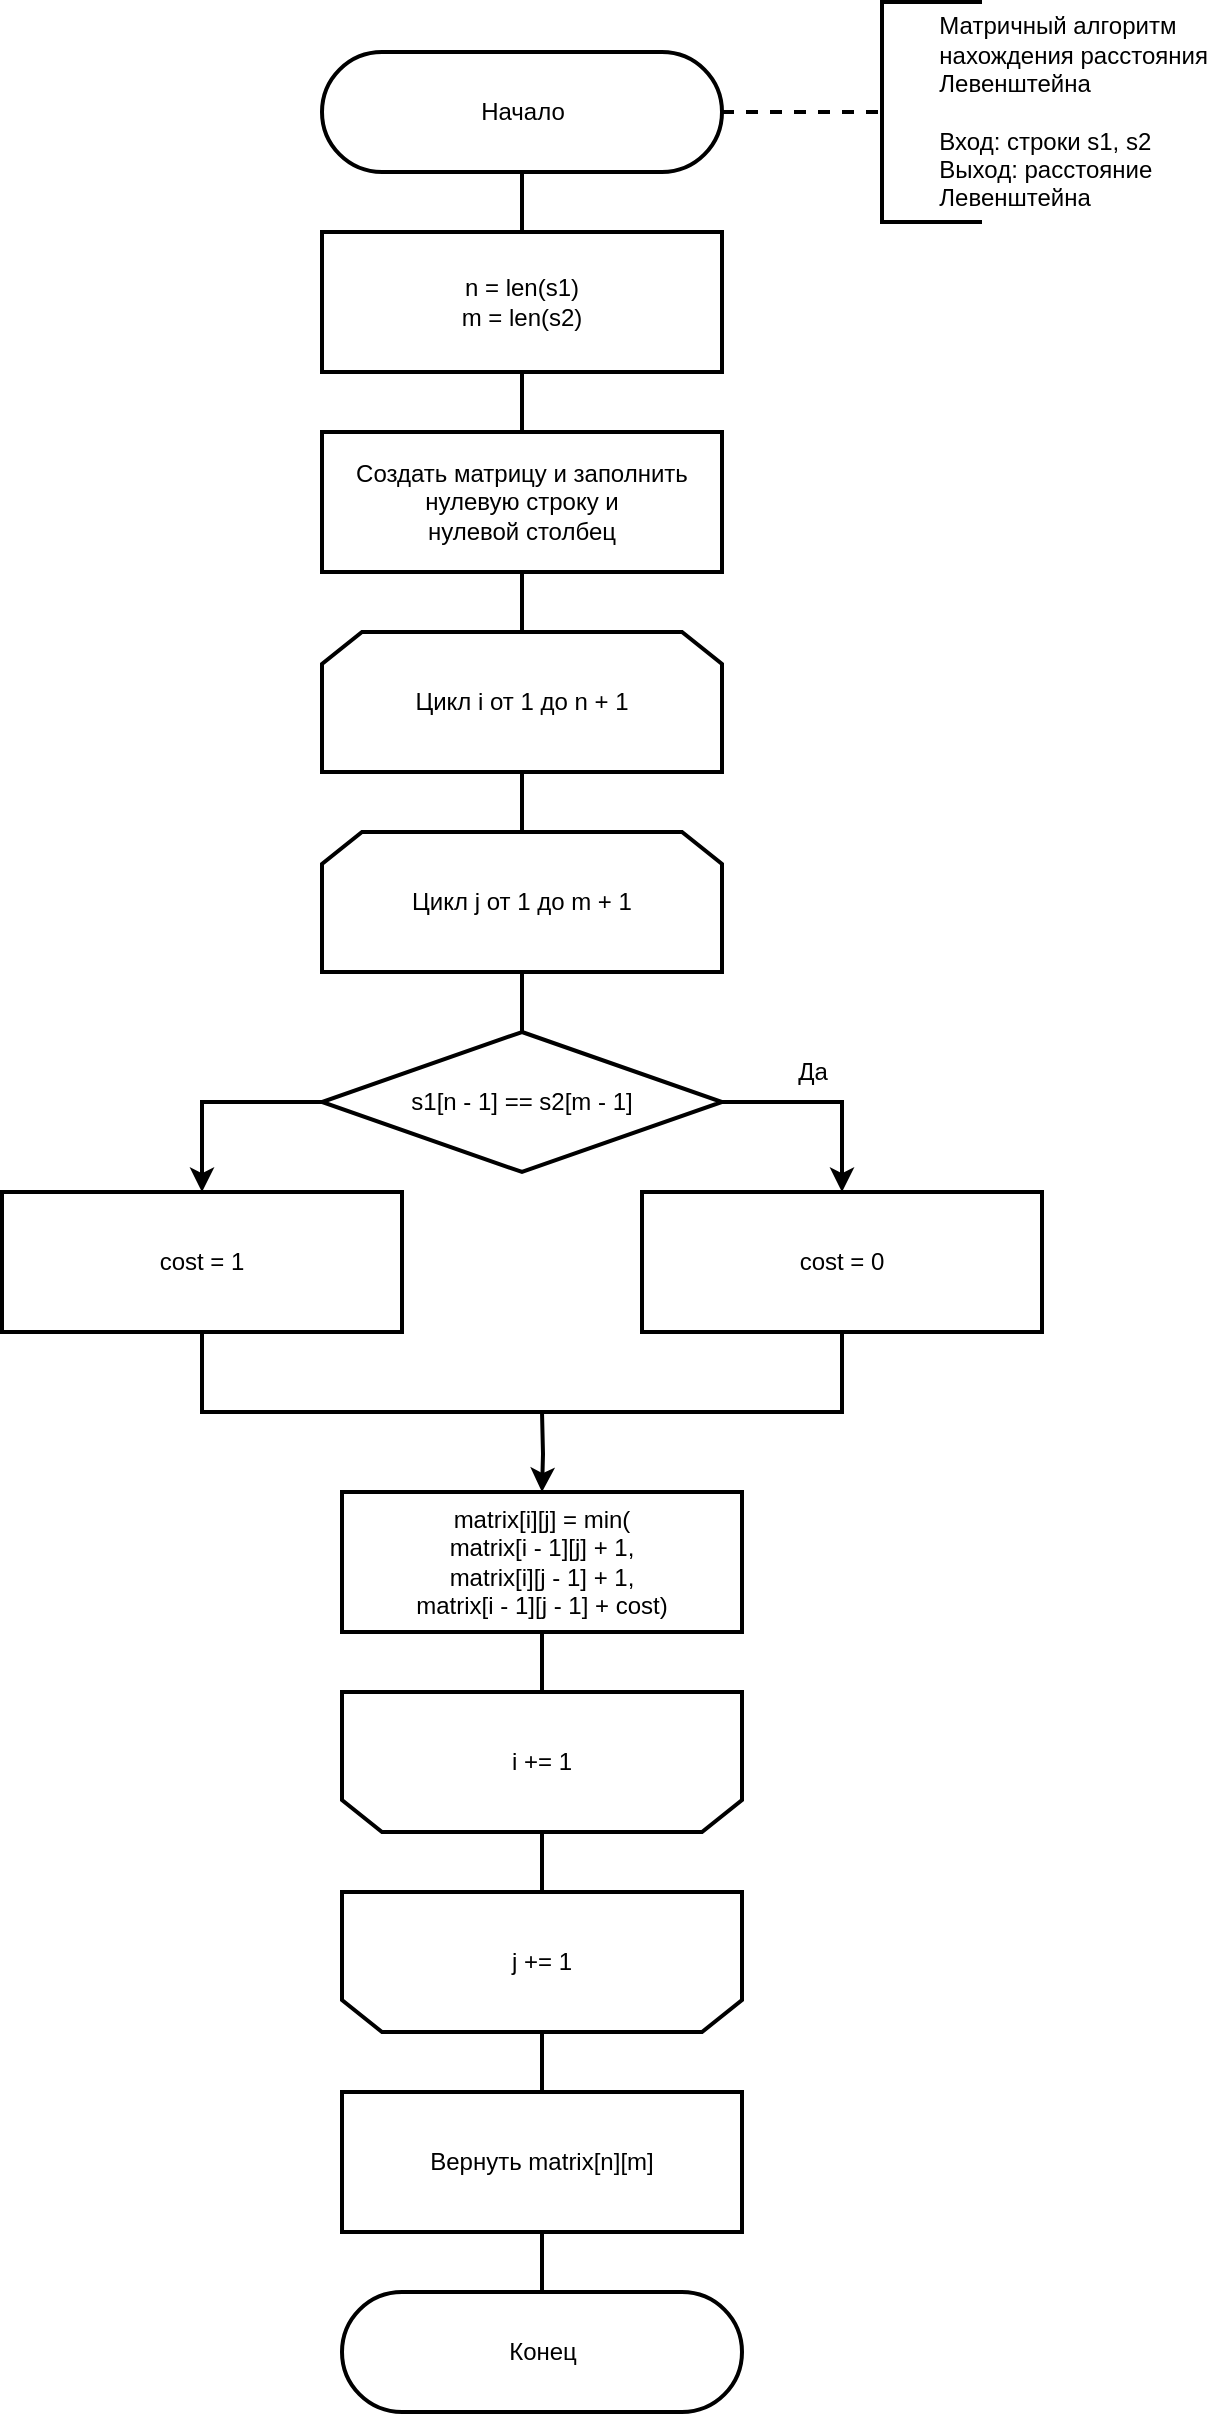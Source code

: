 <mxfile>
    <diagram id="yJx5fy6iY5mjUpyCuJ42" name="Page-1">
        <mxGraphModel dx="918" dy="555" grid="1" gridSize="10" guides="1" tooltips="1" connect="1" arrows="1" fold="1" page="1" pageScale="1" pageWidth="1169" pageHeight="1654" math="0" shadow="0">
            <root>
                <mxCell id="0"/>
                <mxCell id="1" parent="0"/>
                <mxCell id="2" style="edgeStyle=orthogonalEdgeStyle;rounded=0;orthogonalLoop=1;jettySize=auto;html=1;entryX=0;entryY=0.5;entryDx=0;entryDy=0;entryPerimeter=0;endArrow=none;endFill=0;strokeWidth=2;dashed=1;exitX=1;exitY=0.5;exitDx=0;exitDy=0;exitPerimeter=0;" parent="1" source="4" target="6" edge="1">
                    <mxGeometry relative="1" as="geometry">
                        <mxPoint x="690" y="305" as="sourcePoint"/>
                        <Array as="points">
                            <mxPoint x="660" y="235"/>
                            <mxPoint x="660" y="235"/>
                        </Array>
                    </mxGeometry>
                </mxCell>
                <mxCell id="3" style="edgeStyle=orthogonalEdgeStyle;rounded=0;orthogonalLoop=1;jettySize=auto;html=1;exitX=0.5;exitY=0.5;exitDx=0;exitDy=30;exitPerimeter=0;entryX=0.5;entryY=0;entryDx=0;entryDy=0;endArrow=none;endFill=0;strokeWidth=2;" parent="1" source="4" target="20" edge="1">
                    <mxGeometry relative="1" as="geometry"/>
                </mxCell>
                <mxCell id="4" value="&lt;font style=&quot;font-size: 12px&quot;&gt;Начало&lt;/font&gt;" style="html=1;dashed=0;whitespace=wrap;shape=mxgraph.dfd.start;strokeWidth=2;" parent="1" vertex="1">
                    <mxGeometry x="440" y="205" width="200" height="60" as="geometry"/>
                </mxCell>
                <mxCell id="5" style="edgeStyle=orthogonalEdgeStyle;rounded=0;orthogonalLoop=1;jettySize=auto;html=1;exitX=0.5;exitY=1;exitDx=0;exitDy=0;" parent="1" edge="1">
                    <mxGeometry relative="1" as="geometry">
                        <mxPoint x="490" y="355" as="sourcePoint"/>
                        <mxPoint x="490" y="355" as="targetPoint"/>
                    </mxGeometry>
                </mxCell>
                <mxCell id="6" value="&lt;div&gt;&lt;span style=&quot;white-space: pre&quot;&gt;&#9;&lt;/span&gt;Матричный алгоритм&lt;/div&gt;&lt;div&gt;&lt;span style=&quot;white-space: pre&quot;&gt;&#9;&lt;/span&gt;нахождения расстояния&lt;/div&gt;&lt;div&gt;&lt;span style=&quot;white-space: pre&quot;&gt;&#9;&lt;/span&gt;Левенштейна&lt;/div&gt;&lt;div&gt;&lt;span&gt;&lt;br&gt;&lt;/span&gt;&lt;/div&gt;&lt;span style=&quot;white-space: pre&quot;&gt;&#9;&lt;/span&gt;Вход: строки s1, s2&lt;br&gt;&lt;span style=&quot;white-space: pre&quot;&gt;&#9;&lt;/span&gt;Выход: расстояние &lt;br&gt;&lt;span style=&quot;white-space: pre&quot;&gt;&#9;&lt;/span&gt;Левенштейна" style="strokeWidth=2;html=1;shape=mxgraph.flowchart.annotation_1;align=left;pointerEvents=1;" parent="1" vertex="1">
                    <mxGeometry x="720" y="180" width="50" height="110" as="geometry"/>
                </mxCell>
                <mxCell id="7" style="edgeStyle=orthogonalEdgeStyle;rounded=0;orthogonalLoop=1;jettySize=auto;html=1;exitX=0;exitY=0.5;exitDx=0;exitDy=0;entryX=0.5;entryY=0;entryDx=0;entryDy=0;endArrow=classic;endFill=1;strokeWidth=2;" parent="1" source="9" target="18" edge="1">
                    <mxGeometry relative="1" as="geometry"/>
                </mxCell>
                <mxCell id="8" style="edgeStyle=orthogonalEdgeStyle;rounded=0;orthogonalLoop=1;jettySize=auto;html=1;exitX=1;exitY=0.5;exitDx=0;exitDy=0;entryX=0.5;entryY=0;entryDx=0;entryDy=0;endArrow=classic;endFill=1;strokeWidth=2;" parent="1" source="9" target="16" edge="1">
                    <mxGeometry relative="1" as="geometry"/>
                </mxCell>
                <mxCell id="9" value="&lt;font style=&quot;font-size: 12px&quot;&gt;s1[n - 1] == s2[m - 1]&lt;/font&gt;" style="rhombus;whiteSpace=wrap;html=1;strokeWidth=2;" parent="1" vertex="1">
                    <mxGeometry x="440" y="695" width="200" height="70" as="geometry"/>
                </mxCell>
                <mxCell id="37" style="edgeStyle=orthogonalEdgeStyle;rounded=0;orthogonalLoop=1;jettySize=auto;html=1;endArrow=classic;endFill=1;strokeWidth=2;entryX=0.5;entryY=0;entryDx=0;entryDy=0;" parent="1" target="15" edge="1">
                    <mxGeometry relative="1" as="geometry">
                        <mxPoint x="550" y="885" as="sourcePoint"/>
                    </mxGeometry>
                </mxCell>
                <mxCell id="38" style="edgeStyle=orthogonalEdgeStyle;rounded=0;orthogonalLoop=1;jettySize=auto;html=1;exitX=0.5;exitY=1;exitDx=0;exitDy=0;entryX=0.5;entryY=1;entryDx=0;entryDy=0;endArrow=none;endFill=0;strokeWidth=2;" parent="1" source="15" target="35" edge="1">
                    <mxGeometry relative="1" as="geometry"/>
                </mxCell>
                <mxCell id="15" value="&lt;font style=&quot;font-size: 12px&quot;&gt;matrix[i][j] = min(&lt;br&gt;matrix[i - 1][j] + 1,&lt;br&gt;matrix[i][j - 1]&amp;nbsp;+ 1,&lt;br&gt;matrix[i - 1][j - 1]&amp;nbsp;+ cost)&lt;br&gt;&lt;/font&gt;" style="rounded=0;whiteSpace=wrap;html=1;strokeWidth=2;" parent="1" vertex="1">
                    <mxGeometry x="450" y="925" width="200" height="70" as="geometry"/>
                </mxCell>
                <mxCell id="16" value="&lt;font&gt;&lt;font style=&quot;font-size: 12px&quot;&gt;cost = 0&lt;/font&gt;&lt;br&gt;&lt;/font&gt;" style="rounded=0;whiteSpace=wrap;html=1;strokeWidth=2;" parent="1" vertex="1">
                    <mxGeometry x="600" y="775" width="200" height="70" as="geometry"/>
                </mxCell>
                <mxCell id="17" style="edgeStyle=orthogonalEdgeStyle;rounded=0;orthogonalLoop=1;jettySize=auto;html=1;exitX=0.5;exitY=1;exitDx=0;exitDy=0;entryX=0.5;entryY=1;entryDx=0;entryDy=0;endArrow=none;endFill=0;strokeWidth=2;" parent="1" source="18" target="16" edge="1">
                    <mxGeometry relative="1" as="geometry">
                        <Array as="points">
                            <mxPoint x="380" y="885"/>
                            <mxPoint x="700" y="885"/>
                        </Array>
                    </mxGeometry>
                </mxCell>
                <mxCell id="18" value="&lt;font&gt;&lt;font style=&quot;font-size: 12px&quot;&gt;cost = 1&lt;/font&gt;&lt;br&gt;&lt;/font&gt;" style="rounded=0;whiteSpace=wrap;html=1;strokeWidth=2;" parent="1" vertex="1">
                    <mxGeometry x="280" y="775" width="200" height="70" as="geometry"/>
                </mxCell>
                <mxCell id="26" style="edgeStyle=orthogonalEdgeStyle;rounded=0;orthogonalLoop=1;jettySize=auto;html=1;exitX=0.5;exitY=1;exitDx=0;exitDy=0;entryX=0.5;entryY=0;entryDx=0;entryDy=0;strokeWidth=2;endArrow=none;endFill=0;" parent="1" source="20" target="25" edge="1">
                    <mxGeometry relative="1" as="geometry"/>
                </mxCell>
                <mxCell id="20" value="&lt;font&gt;n = len(s1)&lt;br&gt;m = len(s2)&lt;br&gt;&lt;/font&gt;" style="rounded=0;whiteSpace=wrap;html=1;strokeWidth=2;" parent="1" vertex="1">
                    <mxGeometry x="440" y="295" width="200" height="70" as="geometry"/>
                </mxCell>
                <mxCell id="24" value="&lt;font style=&quot;font-size: 12px&quot;&gt;Конец&lt;/font&gt;" style="html=1;dashed=0;whitespace=wrap;shape=mxgraph.dfd.start;strokeWidth=2;" parent="1" vertex="1">
                    <mxGeometry x="450" y="1325" width="200" height="60" as="geometry"/>
                </mxCell>
                <mxCell id="29" style="edgeStyle=orthogonalEdgeStyle;rounded=0;orthogonalLoop=1;jettySize=auto;html=1;exitX=0.5;exitY=1;exitDx=0;exitDy=0;entryX=0.5;entryY=0;entryDx=0;entryDy=0;endArrow=none;endFill=0;strokeWidth=2;" parent="1" source="25" target="27" edge="1">
                    <mxGeometry relative="1" as="geometry"/>
                </mxCell>
                <mxCell id="25" value="&lt;font&gt;Создать матрицу и заполнить&lt;br&gt;нулевую строку и &lt;br&gt;нулевой столбец&lt;br&gt;&lt;/font&gt;" style="rounded=0;whiteSpace=wrap;html=1;strokeWidth=2;" parent="1" vertex="1">
                    <mxGeometry x="440" y="395" width="200" height="70" as="geometry"/>
                </mxCell>
                <mxCell id="30" style="edgeStyle=orthogonalEdgeStyle;rounded=0;orthogonalLoop=1;jettySize=auto;html=1;exitX=0.5;exitY=1;exitDx=0;exitDy=0;entryX=0.5;entryY=0;entryDx=0;entryDy=0;endArrow=none;endFill=0;strokeWidth=2;" parent="1" source="27" target="28" edge="1">
                    <mxGeometry relative="1" as="geometry"/>
                </mxCell>
                <mxCell id="27" value="Цикл i от 1 до n + 1" style="shape=loopLimit;whiteSpace=wrap;html=1;strokeWidth=2;" parent="1" vertex="1">
                    <mxGeometry x="440" y="495" width="200" height="70" as="geometry"/>
                </mxCell>
                <mxCell id="32" style="edgeStyle=orthogonalEdgeStyle;rounded=0;orthogonalLoop=1;jettySize=auto;html=1;exitX=0.5;exitY=1;exitDx=0;exitDy=0;entryX=0.5;entryY=0;entryDx=0;entryDy=0;endArrow=none;endFill=0;strokeWidth=2;" parent="1" source="28" target="9" edge="1">
                    <mxGeometry relative="1" as="geometry"/>
                </mxCell>
                <mxCell id="28" value="Цикл j от 1 до m + 1" style="shape=loopLimit;whiteSpace=wrap;html=1;strokeWidth=2;" parent="1" vertex="1">
                    <mxGeometry x="440" y="595" width="200" height="70" as="geometry"/>
                </mxCell>
                <mxCell id="33" value="Да" style="text;html=1;align=center;verticalAlign=middle;resizable=0;points=[];autosize=1;strokeColor=none;" parent="1" vertex="1">
                    <mxGeometry x="670" y="705" width="30" height="20" as="geometry"/>
                </mxCell>
                <mxCell id="39" style="edgeStyle=orthogonalEdgeStyle;rounded=0;orthogonalLoop=1;jettySize=auto;html=1;exitX=0.5;exitY=0;exitDx=0;exitDy=0;entryX=0.5;entryY=1;entryDx=0;entryDy=0;endArrow=none;endFill=0;strokeWidth=2;" parent="1" source="35" target="36" edge="1">
                    <mxGeometry relative="1" as="geometry"/>
                </mxCell>
                <mxCell id="35" value="i += 1" style="shape=loopLimit;whiteSpace=wrap;html=1;strokeWidth=2;direction=west;" parent="1" vertex="1">
                    <mxGeometry x="450" y="1025" width="200" height="70" as="geometry"/>
                </mxCell>
                <mxCell id="41" style="edgeStyle=orthogonalEdgeStyle;rounded=0;orthogonalLoop=1;jettySize=auto;html=1;exitX=0.5;exitY=0;exitDx=0;exitDy=0;entryX=0.5;entryY=0;entryDx=0;entryDy=0;endArrow=none;endFill=0;strokeWidth=2;" parent="1" source="36" target="40" edge="1">
                    <mxGeometry relative="1" as="geometry"/>
                </mxCell>
                <mxCell id="36" value="j += 1" style="shape=loopLimit;whiteSpace=wrap;html=1;strokeWidth=2;direction=west;" parent="1" vertex="1">
                    <mxGeometry x="450" y="1125" width="200" height="70" as="geometry"/>
                </mxCell>
                <mxCell id="42" style="edgeStyle=orthogonalEdgeStyle;rounded=0;orthogonalLoop=1;jettySize=auto;html=1;exitX=0.5;exitY=1;exitDx=0;exitDy=0;entryX=0.5;entryY=0.5;entryDx=0;entryDy=-30;entryPerimeter=0;endArrow=none;endFill=0;strokeWidth=2;" parent="1" source="40" target="24" edge="1">
                    <mxGeometry relative="1" as="geometry"/>
                </mxCell>
                <mxCell id="40" value="&lt;font style=&quot;font-size: 12px&quot;&gt;Вернуть matrix[n][m]&lt;br&gt;&lt;/font&gt;" style="rounded=0;whiteSpace=wrap;html=1;strokeWidth=2;" parent="1" vertex="1">
                    <mxGeometry x="450" y="1225" width="200" height="70" as="geometry"/>
                </mxCell>
            </root>
        </mxGraphModel>
    </diagram>
</mxfile>
